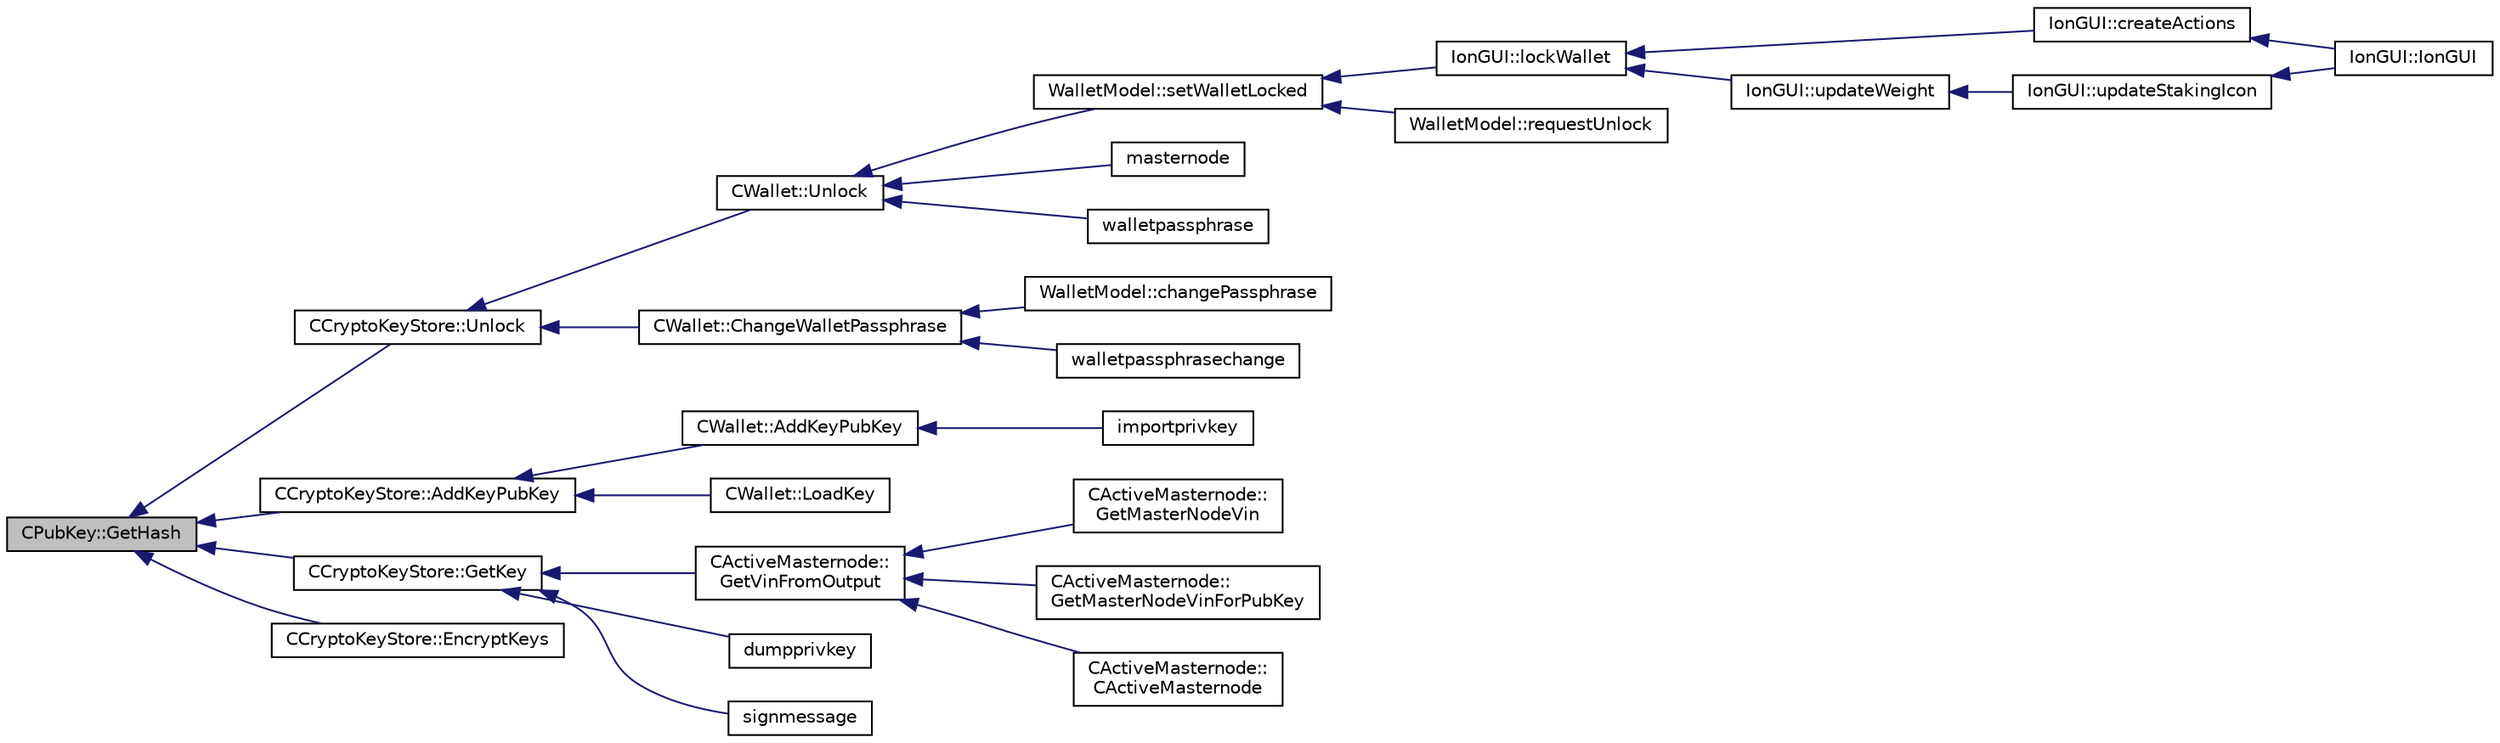 digraph "CPubKey::GetHash"
{
  edge [fontname="Helvetica",fontsize="10",labelfontname="Helvetica",labelfontsize="10"];
  node [fontname="Helvetica",fontsize="10",shape=record];
  rankdir="LR";
  Node134 [label="CPubKey::GetHash",height=0.2,width=0.4,color="black", fillcolor="grey75", style="filled", fontcolor="black"];
  Node134 -> Node135 [dir="back",color="midnightblue",fontsize="10",style="solid",fontname="Helvetica"];
  Node135 [label="CCryptoKeyStore::Unlock",height=0.2,width=0.4,color="black", fillcolor="white", style="filled",URL="$class_c_crypto_key_store.html#a81bd70e18aa75f566526620a74f9cd88"];
  Node135 -> Node136 [dir="back",color="midnightblue",fontsize="10",style="solid",fontname="Helvetica"];
  Node136 [label="CWallet::Unlock",height=0.2,width=0.4,color="black", fillcolor="white", style="filled",URL="$class_c_wallet.html#a654ae5a3a7c4c7c7bfd271f108781b40"];
  Node136 -> Node137 [dir="back",color="midnightblue",fontsize="10",style="solid",fontname="Helvetica"];
  Node137 [label="WalletModel::setWalletLocked",height=0.2,width=0.4,color="black", fillcolor="white", style="filled",URL="$class_wallet_model.html#a5a8b65bfaecb0813d64c733f4f34f090"];
  Node137 -> Node138 [dir="back",color="midnightblue",fontsize="10",style="solid",fontname="Helvetica"];
  Node138 [label="IonGUI::lockWallet",height=0.2,width=0.4,color="black", fillcolor="white", style="filled",URL="$class_ion_g_u_i.html#abfbef460c97022eea4d5e2dec1887ba0"];
  Node138 -> Node139 [dir="back",color="midnightblue",fontsize="10",style="solid",fontname="Helvetica"];
  Node139 [label="IonGUI::createActions",height=0.2,width=0.4,color="black", fillcolor="white", style="filled",URL="$class_ion_g_u_i.html#a5a5e1c2fbc2fec3d925d654c61a8b252",tooltip="Create the main UI actions. "];
  Node139 -> Node140 [dir="back",color="midnightblue",fontsize="10",style="solid",fontname="Helvetica"];
  Node140 [label="IonGUI::IonGUI",height=0.2,width=0.4,color="black", fillcolor="white", style="filled",URL="$class_ion_g_u_i.html#ad0e22e4901b039bcc987ef0328c8c5d4"];
  Node138 -> Node141 [dir="back",color="midnightblue",fontsize="10",style="solid",fontname="Helvetica"];
  Node141 [label="IonGUI::updateWeight",height=0.2,width=0.4,color="black", fillcolor="white", style="filled",URL="$class_ion_g_u_i.html#a2689de984576a927ea382a800a81a3f0"];
  Node141 -> Node142 [dir="back",color="midnightblue",fontsize="10",style="solid",fontname="Helvetica"];
  Node142 [label="IonGUI::updateStakingIcon",height=0.2,width=0.4,color="black", fillcolor="white", style="filled",URL="$class_ion_g_u_i.html#a5e9ba63b943650e5dec3ab6e13e9a20b"];
  Node142 -> Node140 [dir="back",color="midnightblue",fontsize="10",style="solid",fontname="Helvetica"];
  Node137 -> Node143 [dir="back",color="midnightblue",fontsize="10",style="solid",fontname="Helvetica"];
  Node143 [label="WalletModel::requestUnlock",height=0.2,width=0.4,color="black", fillcolor="white", style="filled",URL="$class_wallet_model.html#ae98eaede9493625ce778a0a873b3d124"];
  Node136 -> Node144 [dir="back",color="midnightblue",fontsize="10",style="solid",fontname="Helvetica"];
  Node144 [label="masternode",height=0.2,width=0.4,color="black", fillcolor="white", style="filled",URL="$rpcstashedsend_8cpp.html#a30609e443aeb47c29ed0878d16b1b5e1"];
  Node136 -> Node145 [dir="back",color="midnightblue",fontsize="10",style="solid",fontname="Helvetica"];
  Node145 [label="walletpassphrase",height=0.2,width=0.4,color="black", fillcolor="white", style="filled",URL="$rpcwallet_8cpp.html#a733f7c70e7c18783935e6de9643c0086"];
  Node135 -> Node146 [dir="back",color="midnightblue",fontsize="10",style="solid",fontname="Helvetica"];
  Node146 [label="CWallet::ChangeWalletPassphrase",height=0.2,width=0.4,color="black", fillcolor="white", style="filled",URL="$class_c_wallet.html#a4abcec3066e7c462f4564c159fc15031"];
  Node146 -> Node147 [dir="back",color="midnightblue",fontsize="10",style="solid",fontname="Helvetica"];
  Node147 [label="WalletModel::changePassphrase",height=0.2,width=0.4,color="black", fillcolor="white", style="filled",URL="$class_wallet_model.html#a67ebff3f267b5c9973c0465184c085a4"];
  Node146 -> Node148 [dir="back",color="midnightblue",fontsize="10",style="solid",fontname="Helvetica"];
  Node148 [label="walletpassphrasechange",height=0.2,width=0.4,color="black", fillcolor="white", style="filled",URL="$rpcwallet_8cpp.html#a84ad884957e24688433be32a9ca70933"];
  Node134 -> Node149 [dir="back",color="midnightblue",fontsize="10",style="solid",fontname="Helvetica"];
  Node149 [label="CCryptoKeyStore::AddKeyPubKey",height=0.2,width=0.4,color="black", fillcolor="white", style="filled",URL="$class_c_crypto_key_store.html#a340109b8673267676a34664a76ed3274"];
  Node149 -> Node150 [dir="back",color="midnightblue",fontsize="10",style="solid",fontname="Helvetica"];
  Node150 [label="CWallet::AddKeyPubKey",height=0.2,width=0.4,color="black", fillcolor="white", style="filled",URL="$class_c_wallet.html#a3240da36cd717146296969227a3e0bd5"];
  Node150 -> Node151 [dir="back",color="midnightblue",fontsize="10",style="solid",fontname="Helvetica"];
  Node151 [label="importprivkey",height=0.2,width=0.4,color="black", fillcolor="white", style="filled",URL="$rpcdump_8cpp.html#a3a6fdb974fce01220a895393d444e981"];
  Node149 -> Node152 [dir="back",color="midnightblue",fontsize="10",style="solid",fontname="Helvetica"];
  Node152 [label="CWallet::LoadKey",height=0.2,width=0.4,color="black", fillcolor="white", style="filled",URL="$class_c_wallet.html#a439bab81d7989f91a4f0909960516eea"];
  Node134 -> Node153 [dir="back",color="midnightblue",fontsize="10",style="solid",fontname="Helvetica"];
  Node153 [label="CCryptoKeyStore::GetKey",height=0.2,width=0.4,color="black", fillcolor="white", style="filled",URL="$class_c_crypto_key_store.html#af46ec271fffb65a113702ba40a3738c8"];
  Node153 -> Node154 [dir="back",color="midnightblue",fontsize="10",style="solid",fontname="Helvetica"];
  Node154 [label="CActiveMasternode::\lGetVinFromOutput",height=0.2,width=0.4,color="black", fillcolor="white", style="filled",URL="$class_c_active_masternode.html#abc2ae1e24001f80ace4bbea2b6453944"];
  Node154 -> Node155 [dir="back",color="midnightblue",fontsize="10",style="solid",fontname="Helvetica"];
  Node155 [label="CActiveMasternode::\lGetMasterNodeVin",height=0.2,width=0.4,color="black", fillcolor="white", style="filled",URL="$class_c_active_masternode.html#adc93036b86ee9ef6abe5e0b783a51283"];
  Node154 -> Node156 [dir="back",color="midnightblue",fontsize="10",style="solid",fontname="Helvetica"];
  Node156 [label="CActiveMasternode::\lGetMasterNodeVinForPubKey",height=0.2,width=0.4,color="black", fillcolor="white", style="filled",URL="$class_c_active_masternode.html#ada17e6bbfd69a3acf166b49c10365da4"];
  Node154 -> Node157 [dir="back",color="midnightblue",fontsize="10",style="solid",fontname="Helvetica"];
  Node157 [label="CActiveMasternode::\lCActiveMasternode",height=0.2,width=0.4,color="black", fillcolor="white", style="filled",URL="$class_c_active_masternode.html#a7ffb946d1b2aad0054d3b3efce8c0543"];
  Node153 -> Node158 [dir="back",color="midnightblue",fontsize="10",style="solid",fontname="Helvetica"];
  Node158 [label="dumpprivkey",height=0.2,width=0.4,color="black", fillcolor="white", style="filled",URL="$rpcdump_8cpp.html#a4010fb238298e15c540d3e5ecd60f858"];
  Node153 -> Node159 [dir="back",color="midnightblue",fontsize="10",style="solid",fontname="Helvetica"];
  Node159 [label="signmessage",height=0.2,width=0.4,color="black", fillcolor="white", style="filled",URL="$rpcwallet_8cpp.html#a315b42a2c859c4b50a54c1b05984928c"];
  Node134 -> Node160 [dir="back",color="midnightblue",fontsize="10",style="solid",fontname="Helvetica"];
  Node160 [label="CCryptoKeyStore::EncryptKeys",height=0.2,width=0.4,color="black", fillcolor="white", style="filled",URL="$class_c_crypto_key_store.html#a8c0f6b63fb04193df16243c4459b7c61"];
}

